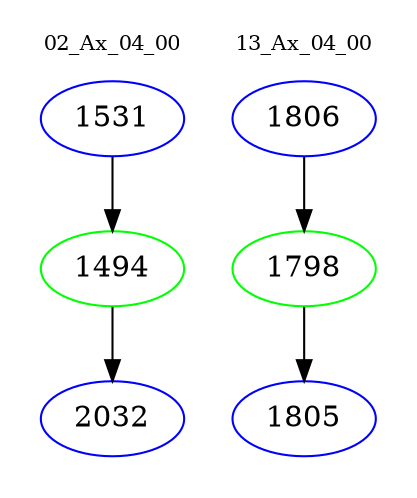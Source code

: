 digraph{
subgraph cluster_0 {
color = white
label = "02_Ax_04_00";
fontsize=10;
T0_1531 [label="1531", color="blue"]
T0_1531 -> T0_1494 [color="black"]
T0_1494 [label="1494", color="green"]
T0_1494 -> T0_2032 [color="black"]
T0_2032 [label="2032", color="blue"]
}
subgraph cluster_1 {
color = white
label = "13_Ax_04_00";
fontsize=10;
T1_1806 [label="1806", color="blue"]
T1_1806 -> T1_1798 [color="black"]
T1_1798 [label="1798", color="green"]
T1_1798 -> T1_1805 [color="black"]
T1_1805 [label="1805", color="blue"]
}
}
